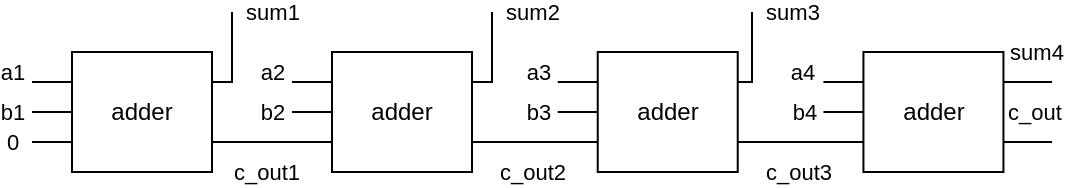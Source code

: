 <mxfile version="24.7.17">
  <diagram name="Страница — 1" id="yM05HFWs-197UK345mbI">
    <mxGraphModel dx="523" dy="398" grid="1" gridSize="10" guides="1" tooltips="1" connect="1" arrows="1" fold="1" page="1" pageScale="1" pageWidth="827" pageHeight="1169" math="0" shadow="0">
      <root>
        <mxCell id="0" />
        <mxCell id="1" parent="0" />
        <mxCell id="kvN4bWJLQ_2CZJWdJM9m-4" style="edgeStyle=orthogonalEdgeStyle;rounded=0;orthogonalLoop=1;jettySize=auto;html=1;exitX=0;exitY=0.25;exitDx=0;exitDy=0;endArrow=none;endFill=0;" edge="1" parent="1" source="kvN4bWJLQ_2CZJWdJM9m-3">
          <mxGeometry relative="1" as="geometry">
            <mxPoint x="60" y="295" as="targetPoint" />
          </mxGeometry>
        </mxCell>
        <mxCell id="kvN4bWJLQ_2CZJWdJM9m-7" value="a1" style="edgeLabel;html=1;align=center;verticalAlign=middle;resizable=0;points=[];" vertex="1" connectable="0" parent="kvN4bWJLQ_2CZJWdJM9m-4">
          <mxGeometry x="-0.169" y="-1" relative="1" as="geometry">
            <mxPoint x="-22" y="-4" as="offset" />
          </mxGeometry>
        </mxCell>
        <mxCell id="kvN4bWJLQ_2CZJWdJM9m-5" style="edgeStyle=orthogonalEdgeStyle;rounded=0;orthogonalLoop=1;jettySize=auto;html=1;exitX=0;exitY=0.5;exitDx=0;exitDy=0;endArrow=none;endFill=0;" edge="1" parent="1" source="kvN4bWJLQ_2CZJWdJM9m-3">
          <mxGeometry relative="1" as="geometry">
            <mxPoint x="60" y="310" as="targetPoint" />
          </mxGeometry>
        </mxCell>
        <mxCell id="kvN4bWJLQ_2CZJWdJM9m-8" value="b1" style="edgeLabel;html=1;align=center;verticalAlign=middle;resizable=0;points=[];" vertex="1" connectable="0" parent="kvN4bWJLQ_2CZJWdJM9m-5">
          <mxGeometry x="0.117" y="-1" relative="1" as="geometry">
            <mxPoint x="-19" y="1" as="offset" />
          </mxGeometry>
        </mxCell>
        <mxCell id="kvN4bWJLQ_2CZJWdJM9m-6" style="edgeStyle=orthogonalEdgeStyle;rounded=0;orthogonalLoop=1;jettySize=auto;html=1;exitX=0;exitY=0.75;exitDx=0;exitDy=0;endArrow=none;endFill=0;" edge="1" parent="1" source="kvN4bWJLQ_2CZJWdJM9m-3">
          <mxGeometry relative="1" as="geometry">
            <mxPoint x="60" y="325" as="targetPoint" />
          </mxGeometry>
        </mxCell>
        <mxCell id="kvN4bWJLQ_2CZJWdJM9m-9" value="0" style="edgeLabel;html=1;align=center;verticalAlign=middle;resizable=0;points=[];" vertex="1" connectable="0" parent="kvN4bWJLQ_2CZJWdJM9m-6">
          <mxGeometry x="0.084" relative="1" as="geometry">
            <mxPoint x="-19" as="offset" />
          </mxGeometry>
        </mxCell>
        <mxCell id="kvN4bWJLQ_2CZJWdJM9m-37" style="edgeStyle=orthogonalEdgeStyle;rounded=0;orthogonalLoop=1;jettySize=auto;html=1;exitX=1;exitY=0.25;exitDx=0;exitDy=0;endArrow=none;endFill=0;" edge="1" parent="1" source="kvN4bWJLQ_2CZJWdJM9m-3">
          <mxGeometry relative="1" as="geometry">
            <mxPoint x="160" y="260" as="targetPoint" />
          </mxGeometry>
        </mxCell>
        <mxCell id="kvN4bWJLQ_2CZJWdJM9m-38" value="sum1" style="edgeLabel;html=1;align=center;verticalAlign=middle;resizable=0;points=[];" vertex="1" connectable="0" parent="kvN4bWJLQ_2CZJWdJM9m-37">
          <mxGeometry x="0.636" y="1" relative="1" as="geometry">
            <mxPoint x="21" y="-8" as="offset" />
          </mxGeometry>
        </mxCell>
        <mxCell id="kvN4bWJLQ_2CZJWdJM9m-3" value="adder" style="rounded=0;whiteSpace=wrap;html=1;" vertex="1" parent="1">
          <mxGeometry x="80" y="280" width="70" height="60" as="geometry" />
        </mxCell>
        <mxCell id="kvN4bWJLQ_2CZJWdJM9m-29" style="edgeStyle=orthogonalEdgeStyle;rounded=0;orthogonalLoop=1;jettySize=auto;html=1;exitX=0;exitY=0.25;exitDx=0;exitDy=0;endArrow=none;endFill=0;" edge="1" parent="1" source="kvN4bWJLQ_2CZJWdJM9m-35">
          <mxGeometry relative="1" as="geometry">
            <mxPoint x="190" y="295" as="targetPoint" />
          </mxGeometry>
        </mxCell>
        <mxCell id="kvN4bWJLQ_2CZJWdJM9m-30" value="a2" style="edgeLabel;html=1;align=center;verticalAlign=middle;resizable=0;points=[];" vertex="1" connectable="0" parent="kvN4bWJLQ_2CZJWdJM9m-29">
          <mxGeometry x="-0.169" y="-1" relative="1" as="geometry">
            <mxPoint x="-22" y="-4" as="offset" />
          </mxGeometry>
        </mxCell>
        <mxCell id="kvN4bWJLQ_2CZJWdJM9m-31" style="edgeStyle=orthogonalEdgeStyle;rounded=0;orthogonalLoop=1;jettySize=auto;html=1;exitX=0;exitY=0.5;exitDx=0;exitDy=0;endArrow=none;endFill=0;" edge="1" parent="1" source="kvN4bWJLQ_2CZJWdJM9m-35">
          <mxGeometry relative="1" as="geometry">
            <mxPoint x="190" y="310" as="targetPoint" />
          </mxGeometry>
        </mxCell>
        <mxCell id="kvN4bWJLQ_2CZJWdJM9m-32" value="b2" style="edgeLabel;html=1;align=center;verticalAlign=middle;resizable=0;points=[];" vertex="1" connectable="0" parent="kvN4bWJLQ_2CZJWdJM9m-31">
          <mxGeometry x="0.117" y="-1" relative="1" as="geometry">
            <mxPoint x="-19" y="1" as="offset" />
          </mxGeometry>
        </mxCell>
        <mxCell id="kvN4bWJLQ_2CZJWdJM9m-33" style="edgeStyle=orthogonalEdgeStyle;rounded=0;orthogonalLoop=1;jettySize=auto;html=1;exitX=0;exitY=0.75;exitDx=0;exitDy=0;endArrow=none;endFill=0;entryX=1;entryY=0.75;entryDx=0;entryDy=0;" edge="1" parent="1" source="kvN4bWJLQ_2CZJWdJM9m-35" target="kvN4bWJLQ_2CZJWdJM9m-3">
          <mxGeometry relative="1" as="geometry">
            <mxPoint x="190" y="325" as="targetPoint" />
          </mxGeometry>
        </mxCell>
        <mxCell id="kvN4bWJLQ_2CZJWdJM9m-36" value="c_out1" style="edgeLabel;html=1;align=center;verticalAlign=middle;resizable=0;points=[];" vertex="1" connectable="0" parent="kvN4bWJLQ_2CZJWdJM9m-33">
          <mxGeometry x="0.1" y="1" relative="1" as="geometry">
            <mxPoint y="14" as="offset" />
          </mxGeometry>
        </mxCell>
        <mxCell id="kvN4bWJLQ_2CZJWdJM9m-46" style="edgeStyle=orthogonalEdgeStyle;rounded=0;orthogonalLoop=1;jettySize=auto;html=1;exitX=1;exitY=0.25;exitDx=0;exitDy=0;endArrow=none;endFill=0;" edge="1" parent="1" source="kvN4bWJLQ_2CZJWdJM9m-35">
          <mxGeometry relative="1" as="geometry">
            <mxPoint x="290" y="260" as="targetPoint" />
          </mxGeometry>
        </mxCell>
        <mxCell id="kvN4bWJLQ_2CZJWdJM9m-47" value="sum2" style="edgeLabel;html=1;align=center;verticalAlign=middle;resizable=0;points=[];" vertex="1" connectable="0" parent="kvN4bWJLQ_2CZJWdJM9m-46">
          <mxGeometry x="0.657" y="1" relative="1" as="geometry">
            <mxPoint x="21" y="-8" as="offset" />
          </mxGeometry>
        </mxCell>
        <mxCell id="kvN4bWJLQ_2CZJWdJM9m-35" value="adder" style="rounded=0;whiteSpace=wrap;html=1;" vertex="1" parent="1">
          <mxGeometry x="210" y="280" width="70" height="60" as="geometry" />
        </mxCell>
        <mxCell id="kvN4bWJLQ_2CZJWdJM9m-39" style="edgeStyle=orthogonalEdgeStyle;rounded=0;orthogonalLoop=1;jettySize=auto;html=1;exitX=0;exitY=0.25;exitDx=0;exitDy=0;endArrow=none;endFill=0;" edge="1" parent="1" source="kvN4bWJLQ_2CZJWdJM9m-44">
          <mxGeometry relative="1" as="geometry">
            <mxPoint x="322.86" y="295" as="targetPoint" />
          </mxGeometry>
        </mxCell>
        <mxCell id="kvN4bWJLQ_2CZJWdJM9m-40" value="a3" style="edgeLabel;html=1;align=center;verticalAlign=middle;resizable=0;points=[];" vertex="1" connectable="0" parent="kvN4bWJLQ_2CZJWdJM9m-39">
          <mxGeometry x="-0.169" y="-1" relative="1" as="geometry">
            <mxPoint x="-22" y="-4" as="offset" />
          </mxGeometry>
        </mxCell>
        <mxCell id="kvN4bWJLQ_2CZJWdJM9m-41" style="edgeStyle=orthogonalEdgeStyle;rounded=0;orthogonalLoop=1;jettySize=auto;html=1;exitX=0;exitY=0.5;exitDx=0;exitDy=0;endArrow=none;endFill=0;" edge="1" parent="1" source="kvN4bWJLQ_2CZJWdJM9m-44">
          <mxGeometry relative="1" as="geometry">
            <mxPoint x="322.86" y="310" as="targetPoint" />
          </mxGeometry>
        </mxCell>
        <mxCell id="kvN4bWJLQ_2CZJWdJM9m-42" value="b3" style="edgeLabel;html=1;align=center;verticalAlign=middle;resizable=0;points=[];" vertex="1" connectable="0" parent="kvN4bWJLQ_2CZJWdJM9m-41">
          <mxGeometry x="0.117" y="-1" relative="1" as="geometry">
            <mxPoint x="-19" y="1" as="offset" />
          </mxGeometry>
        </mxCell>
        <mxCell id="kvN4bWJLQ_2CZJWdJM9m-43" value="c_out2" style="edgeLabel;html=1;align=center;verticalAlign=middle;resizable=0;points=[];" vertex="1" connectable="0" parent="1">
          <mxGeometry x="310.003" y="340" as="geometry" />
        </mxCell>
        <mxCell id="kvN4bWJLQ_2CZJWdJM9m-45" style="edgeStyle=orthogonalEdgeStyle;rounded=0;orthogonalLoop=1;jettySize=auto;html=1;exitX=0;exitY=0.75;exitDx=0;exitDy=0;entryX=1;entryY=0.75;entryDx=0;entryDy=0;endArrow=none;endFill=0;" edge="1" parent="1" source="kvN4bWJLQ_2CZJWdJM9m-44" target="kvN4bWJLQ_2CZJWdJM9m-35">
          <mxGeometry relative="1" as="geometry" />
        </mxCell>
        <mxCell id="kvN4bWJLQ_2CZJWdJM9m-72" style="edgeStyle=orthogonalEdgeStyle;rounded=0;orthogonalLoop=1;jettySize=auto;html=1;exitX=1;exitY=0.25;exitDx=0;exitDy=0;endArrow=none;endFill=0;" edge="1" parent="1" source="kvN4bWJLQ_2CZJWdJM9m-44">
          <mxGeometry relative="1" as="geometry">
            <mxPoint x="420" y="260" as="targetPoint" />
          </mxGeometry>
        </mxCell>
        <mxCell id="kvN4bWJLQ_2CZJWdJM9m-73" value="sum3" style="edgeLabel;html=1;align=center;verticalAlign=middle;resizable=0;points=[];" vertex="1" connectable="0" parent="kvN4bWJLQ_2CZJWdJM9m-72">
          <mxGeometry x="0.724" y="1" relative="1" as="geometry">
            <mxPoint x="21" y="-6" as="offset" />
          </mxGeometry>
        </mxCell>
        <mxCell id="kvN4bWJLQ_2CZJWdJM9m-44" value="adder" style="rounded=0;whiteSpace=wrap;html=1;" vertex="1" parent="1">
          <mxGeometry x="342.86" y="280" width="70" height="60" as="geometry" />
        </mxCell>
        <mxCell id="kvN4bWJLQ_2CZJWdJM9m-64" style="edgeStyle=orthogonalEdgeStyle;rounded=0;orthogonalLoop=1;jettySize=auto;html=1;exitX=0;exitY=0.25;exitDx=0;exitDy=0;endArrow=none;endFill=0;" edge="1" parent="1" source="kvN4bWJLQ_2CZJWdJM9m-70">
          <mxGeometry relative="1" as="geometry">
            <mxPoint x="455.72" y="295" as="targetPoint" />
          </mxGeometry>
        </mxCell>
        <mxCell id="kvN4bWJLQ_2CZJWdJM9m-65" value="a4" style="edgeLabel;html=1;align=center;verticalAlign=middle;resizable=0;points=[];" vertex="1" connectable="0" parent="kvN4bWJLQ_2CZJWdJM9m-64">
          <mxGeometry x="-0.169" y="-1" relative="1" as="geometry">
            <mxPoint x="-22" y="-4" as="offset" />
          </mxGeometry>
        </mxCell>
        <mxCell id="kvN4bWJLQ_2CZJWdJM9m-66" style="edgeStyle=orthogonalEdgeStyle;rounded=0;orthogonalLoop=1;jettySize=auto;html=1;exitX=0;exitY=0.5;exitDx=0;exitDy=0;endArrow=none;endFill=0;" edge="1" parent="1" source="kvN4bWJLQ_2CZJWdJM9m-70">
          <mxGeometry relative="1" as="geometry">
            <mxPoint x="455.72" y="310" as="targetPoint" />
          </mxGeometry>
        </mxCell>
        <mxCell id="kvN4bWJLQ_2CZJWdJM9m-67" value="b4" style="edgeLabel;html=1;align=center;verticalAlign=middle;resizable=0;points=[];" vertex="1" connectable="0" parent="kvN4bWJLQ_2CZJWdJM9m-66">
          <mxGeometry x="0.117" y="-1" relative="1" as="geometry">
            <mxPoint x="-19" y="1" as="offset" />
          </mxGeometry>
        </mxCell>
        <mxCell id="kvN4bWJLQ_2CZJWdJM9m-68" value="c_out3" style="edgeLabel;html=1;align=center;verticalAlign=middle;resizable=0;points=[];" vertex="1" connectable="0" parent="1">
          <mxGeometry x="442.863" y="340" as="geometry" />
        </mxCell>
        <mxCell id="kvN4bWJLQ_2CZJWdJM9m-69" style="edgeStyle=orthogonalEdgeStyle;rounded=0;orthogonalLoop=1;jettySize=auto;html=1;exitX=0;exitY=0.75;exitDx=0;exitDy=0;entryX=1;entryY=0.75;entryDx=0;entryDy=0;endArrow=none;endFill=0;" edge="1" parent="1" source="kvN4bWJLQ_2CZJWdJM9m-70">
          <mxGeometry relative="1" as="geometry">
            <mxPoint x="412.86" y="325" as="targetPoint" />
          </mxGeometry>
        </mxCell>
        <mxCell id="kvN4bWJLQ_2CZJWdJM9m-71" style="edgeStyle=orthogonalEdgeStyle;rounded=0;orthogonalLoop=1;jettySize=auto;html=1;exitX=1;exitY=0.25;exitDx=0;exitDy=0;endArrow=none;endFill=0;" edge="1" parent="1" source="kvN4bWJLQ_2CZJWdJM9m-70">
          <mxGeometry relative="1" as="geometry">
            <mxPoint x="570" y="294.857" as="targetPoint" />
          </mxGeometry>
        </mxCell>
        <mxCell id="kvN4bWJLQ_2CZJWdJM9m-75" value="sum4" style="edgeLabel;html=1;align=center;verticalAlign=middle;resizable=0;points=[];" vertex="1" connectable="0" parent="kvN4bWJLQ_2CZJWdJM9m-71">
          <mxGeometry x="0.314" y="2" relative="1" as="geometry">
            <mxPoint y="-13" as="offset" />
          </mxGeometry>
        </mxCell>
        <mxCell id="kvN4bWJLQ_2CZJWdJM9m-74" style="edgeStyle=orthogonalEdgeStyle;rounded=0;orthogonalLoop=1;jettySize=auto;html=1;exitX=1;exitY=0.75;exitDx=0;exitDy=0;endArrow=none;endFill=0;" edge="1" parent="1" source="kvN4bWJLQ_2CZJWdJM9m-70">
          <mxGeometry relative="1" as="geometry">
            <mxPoint x="570" y="324.857" as="targetPoint" />
          </mxGeometry>
        </mxCell>
        <mxCell id="kvN4bWJLQ_2CZJWdJM9m-76" value="c_out" style="edgeLabel;html=1;align=center;verticalAlign=middle;resizable=0;points=[];" vertex="1" connectable="0" parent="kvN4bWJLQ_2CZJWdJM9m-74">
          <mxGeometry x="0.236" y="1" relative="1" as="geometry">
            <mxPoint y="-14" as="offset" />
          </mxGeometry>
        </mxCell>
        <mxCell id="kvN4bWJLQ_2CZJWdJM9m-70" value="adder" style="rounded=0;whiteSpace=wrap;html=1;" vertex="1" parent="1">
          <mxGeometry x="475.72" y="280" width="70" height="60" as="geometry" />
        </mxCell>
      </root>
    </mxGraphModel>
  </diagram>
</mxfile>
